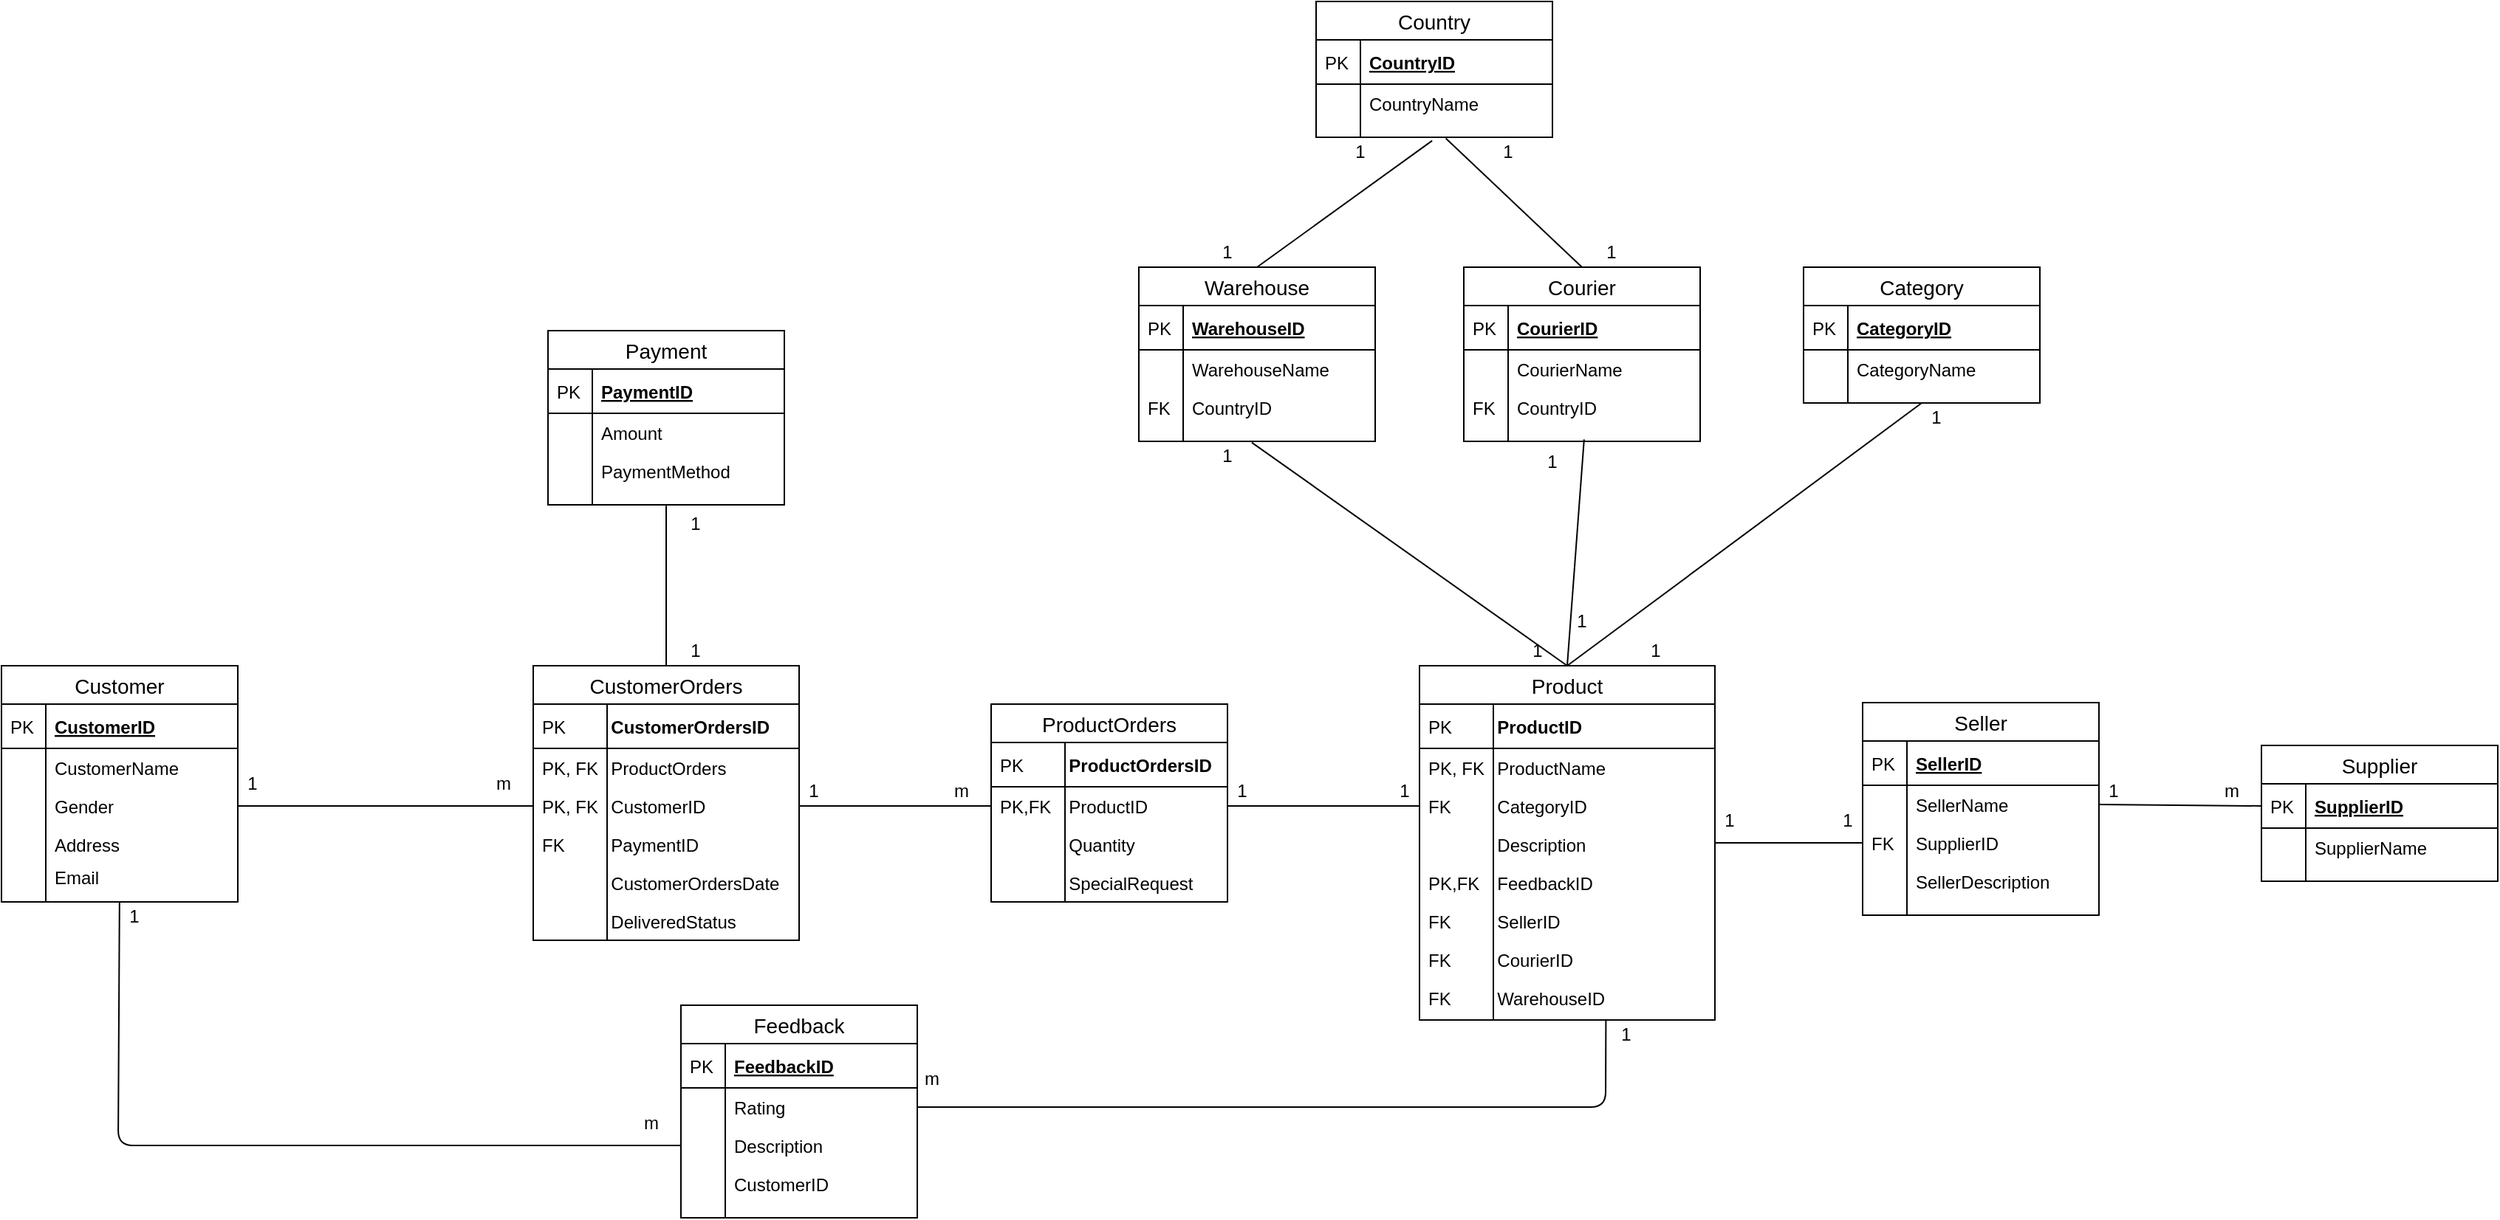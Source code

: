 <mxfile version="13.2.4" type="github">
  <diagram id="pYFh0rgc7aokLXiVHy54" name="Page-1">
    <mxGraphModel dx="3655" dy="2110" grid="1" gridSize="10" guides="1" tooltips="1" connect="1" arrows="1" fold="1" page="1" pageScale="1" pageWidth="850" pageHeight="1100" math="0" shadow="0">
      <root>
        <mxCell id="0" />
        <mxCell id="1" parent="0" />
        <mxCell id="AN4v01BvNLDgCDLw9iA7-1" value="" style="endArrow=none;html=1;entryX=0;entryY=0.5;entryDx=0;entryDy=0;exitX=1;exitY=0.5;exitDx=0;exitDy=0;" parent="1" source="qkNK_GtY_0DO6yNgUWAp-43" target="GwLpC99S9G4-F7s5bENT-10" edge="1">
          <mxGeometry width="50" height="50" relative="1" as="geometry">
            <mxPoint x="-600" y="590" as="sourcePoint" />
            <mxPoint x="-550" y="540" as="targetPoint" />
          </mxGeometry>
        </mxCell>
        <mxCell id="AN4v01BvNLDgCDLw9iA7-2" value="" style="endArrow=none;html=1;entryX=1;entryY=0.5;entryDx=0;entryDy=0;exitX=0;exitY=0.5;exitDx=0;exitDy=0;" parent="1" source="qkNK_GtY_0DO6yNgUWAp-56" target="GwLpC99S9G4-F7s5bENT-10" edge="1">
          <mxGeometry width="50" height="50" relative="1" as="geometry">
            <mxPoint x="-440" y="570" as="sourcePoint" />
            <mxPoint x="-390" y="520" as="targetPoint" />
          </mxGeometry>
        </mxCell>
        <mxCell id="AN4v01BvNLDgCDLw9iA7-3" value="" style="endArrow=none;html=1;entryX=0.631;entryY=0.994;entryDx=0;entryDy=0;entryPerimeter=0;exitX=1;exitY=0.5;exitDx=0;exitDy=0;" parent="1" source="qkNK_GtY_0DO6yNgUWAp-98" target="qkNK_GtY_0DO6yNgUWAp-71" edge="1">
          <mxGeometry width="50" height="50" relative="1" as="geometry">
            <mxPoint x="-360" y="600" as="sourcePoint" />
            <mxPoint x="-310" y="550" as="targetPoint" />
            <Array as="points">
              <mxPoint x="76" y="589" />
            </Array>
          </mxGeometry>
        </mxCell>
        <mxCell id="AN4v01BvNLDgCDLw9iA7-4" value="" style="endArrow=none;html=1;entryX=0;entryY=0.5;entryDx=0;entryDy=0;exitX=1;exitY=0.5;exitDx=0;exitDy=0;" parent="1" source="qkNK_GtY_0DO6yNgUWAp-56" target="qkNK_GtY_0DO6yNgUWAp-67" edge="1">
          <mxGeometry width="50" height="50" relative="1" as="geometry">
            <mxPoint x="-390" y="550" as="sourcePoint" />
            <mxPoint x="-340" y="500" as="targetPoint" />
          </mxGeometry>
        </mxCell>
        <mxCell id="AN4v01BvNLDgCDLw9iA7-5" value="" style="endArrow=none;html=1;entryX=1;entryY=0.5;entryDx=0;entryDy=0;exitX=0;exitY=0.5;exitDx=0;exitDy=0;" parent="1" source="qkNK_GtY_0DO6yNgUWAp-30" target="qkNK_GtY_0DO6yNgUWAp-62" edge="1">
          <mxGeometry width="50" height="50" relative="1" as="geometry">
            <mxPoint x="200" y="530" as="sourcePoint" />
            <mxPoint x="250" y="480" as="targetPoint" />
          </mxGeometry>
        </mxCell>
        <mxCell id="AN4v01BvNLDgCDLw9iA7-6" value="" style="endArrow=none;html=1;entryX=0;entryY=0.5;entryDx=0;entryDy=0;exitX=1;exitY=0.5;exitDx=0;exitDy=0;" parent="1" source="qkNK_GtY_0DO6yNgUWAp-28" target="qkNK_GtY_0DO6yNgUWAp-131" edge="1">
          <mxGeometry width="50" height="50" relative="1" as="geometry">
            <mxPoint x="300" y="510" as="sourcePoint" />
            <mxPoint x="350" y="460" as="targetPoint" />
          </mxGeometry>
        </mxCell>
        <mxCell id="AN4v01BvNLDgCDLw9iA7-7" value="" style="endArrow=none;html=1;entryX=0.5;entryY=1;entryDx=0;entryDy=0;exitX=0.5;exitY=0;exitDx=0;exitDy=0;" parent="1" source="qkNK_GtY_0DO6yNgUWAp-62" target="qkNK_GtY_0DO6yNgUWAp-84" edge="1">
          <mxGeometry width="50" height="50" relative="1" as="geometry">
            <mxPoint x="340" y="250" as="sourcePoint" />
            <mxPoint x="390" y="200" as="targetPoint" />
          </mxGeometry>
        </mxCell>
        <mxCell id="AN4v01BvNLDgCDLw9iA7-8" value="" style="endArrow=none;html=1;exitX=0.5;exitY=1.057;exitDx=0;exitDy=0;exitPerimeter=0;entryX=0.5;entryY=0;entryDx=0;entryDy=0;" parent="1" source="qkNK_GtY_0DO6yNgUWAp-115" target="GwLpC99S9G4-F7s5bENT-5" edge="1">
          <mxGeometry width="50" height="50" relative="1" as="geometry">
            <mxPoint x="-470" y="30" as="sourcePoint" />
            <mxPoint x="-420" y="-20" as="targetPoint" />
          </mxGeometry>
        </mxCell>
        <mxCell id="AN4v01BvNLDgCDLw9iA7-9" value="" style="endArrow=none;html=1;entryX=0.491;entryY=1.229;entryDx=0;entryDy=0;entryPerimeter=0;exitX=0.5;exitY=0;exitDx=0;exitDy=0;" parent="1" source="qkNK_GtY_0DO6yNgUWAp-119" target="qkNK_GtY_0DO6yNgUWAp-82" edge="1">
          <mxGeometry width="50" height="50" relative="1" as="geometry">
            <mxPoint x="-90" y="80" as="sourcePoint" />
            <mxPoint x="-40" y="30" as="targetPoint" />
          </mxGeometry>
        </mxCell>
        <mxCell id="AN4v01BvNLDgCDLw9iA7-10" value="" style="endArrow=none;html=1;entryX=0.549;entryY=1.072;entryDx=0;entryDy=0;exitX=0.5;exitY=0;exitDx=0;exitDy=0;entryPerimeter=0;" parent="1" source="qkNK_GtY_0DO6yNgUWAp-1" target="qkNK_GtY_0DO6yNgUWAp-82" edge="1">
          <mxGeometry width="50" height="50" relative="1" as="geometry">
            <mxPoint x="-20" y="80" as="sourcePoint" />
            <mxPoint x="30" y="30" as="targetPoint" />
          </mxGeometry>
        </mxCell>
        <mxCell id="GwLpC99S9G4-F7s5bENT-3" value="     SellerID" style="shape=partialRectangle;top=0;left=0;right=0;bottom=0;align=left;verticalAlign=top;fillColor=none;spacingLeft=34;spacingRight=4;overflow=hidden;rotatable=0;points=[[0,0.5],[1,0.5]];portConstraint=eastwest;dropTarget=0;fontSize=12;" parent="1" vertex="1">
          <mxGeometry x="-50" y="450" width="200" height="26" as="geometry" />
        </mxCell>
        <mxCell id="GwLpC99S9G4-F7s5bENT-4" value="FK" style="shape=partialRectangle;top=0;left=0;bottom=0;fillColor=none;align=left;verticalAlign=top;spacingLeft=4;spacingRight=4;overflow=hidden;rotatable=0;points=[];portConstraint=eastwest;part=1;fontSize=12;" parent="GwLpC99S9G4-F7s5bENT-3" vertex="1" connectable="0">
          <mxGeometry width="50" height="26" as="geometry" />
        </mxCell>
        <mxCell id="AN4v01BvNLDgCDLw9iA7-16" value="     CourierID" style="shape=partialRectangle;top=0;left=0;right=0;bottom=0;align=left;verticalAlign=top;fillColor=none;spacingLeft=34;spacingRight=4;overflow=hidden;rotatable=0;points=[[0,0.5],[1,0.5]];portConstraint=eastwest;dropTarget=0;fontSize=12;" parent="1" vertex="1">
          <mxGeometry x="-50" y="476" width="180" height="26" as="geometry" />
        </mxCell>
        <mxCell id="AN4v01BvNLDgCDLw9iA7-17" value="FK" style="shape=partialRectangle;top=0;left=0;bottom=0;fillColor=none;align=left;verticalAlign=top;spacingLeft=4;spacingRight=4;overflow=hidden;rotatable=0;points=[];portConstraint=eastwest;part=1;fontSize=12;" parent="AN4v01BvNLDgCDLw9iA7-16" vertex="1" connectable="0">
          <mxGeometry width="50" height="26" as="geometry" />
        </mxCell>
        <mxCell id="AN4v01BvNLDgCDLw9iA7-18" value="" style="endArrow=none;html=1;entryX=0.509;entryY=0.867;entryDx=0;entryDy=0;entryPerimeter=0;exitX=0.5;exitY=0;exitDx=0;exitDy=0;" parent="1" source="qkNK_GtY_0DO6yNgUWAp-62" target="qkNK_GtY_0DO6yNgUWAp-10" edge="1">
          <mxGeometry width="50" height="50" relative="1" as="geometry">
            <mxPoint x="-70" y="290" as="sourcePoint" />
            <mxPoint x="-20" y="240" as="targetPoint" />
          </mxGeometry>
        </mxCell>
        <mxCell id="AN4v01BvNLDgCDLw9iA7-19" value="     WarehouseID" style="shape=partialRectangle;top=0;left=0;right=0;bottom=0;align=left;verticalAlign=top;fillColor=none;spacingLeft=34;spacingRight=4;overflow=hidden;rotatable=0;points=[[0,0.5],[1,0.5]];portConstraint=eastwest;dropTarget=0;fontSize=12;" parent="1" vertex="1">
          <mxGeometry x="-50" y="502" width="180" height="26" as="geometry" />
        </mxCell>
        <mxCell id="AN4v01BvNLDgCDLw9iA7-20" value="FK" style="shape=partialRectangle;top=0;left=0;bottom=0;fillColor=none;align=left;verticalAlign=top;spacingLeft=4;spacingRight=4;overflow=hidden;rotatable=0;points=[];portConstraint=eastwest;part=1;fontSize=12;" parent="AN4v01BvNLDgCDLw9iA7-19" vertex="1" connectable="0">
          <mxGeometry width="50" height="26" as="geometry" />
        </mxCell>
        <mxCell id="AN4v01BvNLDgCDLw9iA7-21" value="" style="endArrow=none;html=1;entryX=0.5;entryY=0;entryDx=0;entryDy=0;exitX=0.478;exitY=1.08;exitDx=0;exitDy=0;exitPerimeter=0;" parent="1" source="qkNK_GtY_0DO6yNgUWAp-128" target="qkNK_GtY_0DO6yNgUWAp-62" edge="1">
          <mxGeometry width="50" height="50" relative="1" as="geometry">
            <mxPoint x="-100" y="280" as="sourcePoint" />
            <mxPoint x="-50" y="230" as="targetPoint" />
          </mxGeometry>
        </mxCell>
        <mxCell id="qkNK_GtY_0DO6yNgUWAp-119" value="Warehouse" style="swimlane;fontStyle=0;childLayout=stackLayout;horizontal=1;startSize=26;horizontalStack=0;resizeParent=1;resizeParentMax=0;resizeLast=0;collapsible=1;marginBottom=0;align=center;fontSize=14;" parent="1" vertex="1">
          <mxGeometry x="-240" y="20" width="160" height="118" as="geometry" />
        </mxCell>
        <mxCell id="qkNK_GtY_0DO6yNgUWAp-120" value="WarehouseID" style="shape=partialRectangle;top=0;left=0;right=0;bottom=1;align=left;verticalAlign=middle;fillColor=none;spacingLeft=34;spacingRight=4;overflow=hidden;rotatable=0;points=[[0,0.5],[1,0.5]];portConstraint=eastwest;dropTarget=0;fontStyle=5;fontSize=12;" parent="qkNK_GtY_0DO6yNgUWAp-119" vertex="1">
          <mxGeometry y="26" width="160" height="30" as="geometry" />
        </mxCell>
        <mxCell id="qkNK_GtY_0DO6yNgUWAp-121" value="PK" style="shape=partialRectangle;top=0;left=0;bottom=0;fillColor=none;align=left;verticalAlign=middle;spacingLeft=4;spacingRight=4;overflow=hidden;rotatable=0;points=[];portConstraint=eastwest;part=1;fontSize=12;" parent="qkNK_GtY_0DO6yNgUWAp-120" vertex="1" connectable="0">
          <mxGeometry width="30" height="30" as="geometry" />
        </mxCell>
        <mxCell id="qkNK_GtY_0DO6yNgUWAp-122" value="WarehouseName" style="shape=partialRectangle;top=0;left=0;right=0;bottom=0;align=left;verticalAlign=top;fillColor=none;spacingLeft=34;spacingRight=4;overflow=hidden;rotatable=0;points=[[0,0.5],[1,0.5]];portConstraint=eastwest;dropTarget=0;fontSize=12;" parent="qkNK_GtY_0DO6yNgUWAp-119" vertex="1">
          <mxGeometry y="56" width="160" height="26" as="geometry" />
        </mxCell>
        <mxCell id="qkNK_GtY_0DO6yNgUWAp-123" value="" style="shape=partialRectangle;top=0;left=0;bottom=0;fillColor=none;align=left;verticalAlign=top;spacingLeft=4;spacingRight=4;overflow=hidden;rotatable=0;points=[];portConstraint=eastwest;part=1;fontSize=12;" parent="qkNK_GtY_0DO6yNgUWAp-122" vertex="1" connectable="0">
          <mxGeometry width="30" height="26" as="geometry" />
        </mxCell>
        <mxCell id="qkNK_GtY_0DO6yNgUWAp-124" value="CountryID" style="shape=partialRectangle;top=0;left=0;right=0;bottom=0;align=left;verticalAlign=top;fillColor=none;spacingLeft=34;spacingRight=4;overflow=hidden;rotatable=0;points=[[0,0.5],[1,0.5]];portConstraint=eastwest;dropTarget=0;fontSize=12;" parent="qkNK_GtY_0DO6yNgUWAp-119" vertex="1">
          <mxGeometry y="82" width="160" height="26" as="geometry" />
        </mxCell>
        <mxCell id="qkNK_GtY_0DO6yNgUWAp-125" value="FK" style="shape=partialRectangle;top=0;left=0;bottom=0;fillColor=none;align=left;verticalAlign=top;spacingLeft=4;spacingRight=4;overflow=hidden;rotatable=0;points=[];portConstraint=eastwest;part=1;fontSize=12;" parent="qkNK_GtY_0DO6yNgUWAp-124" vertex="1" connectable="0">
          <mxGeometry width="30" height="26" as="geometry" />
        </mxCell>
        <mxCell id="qkNK_GtY_0DO6yNgUWAp-128" value="" style="shape=partialRectangle;top=0;left=0;right=0;bottom=0;align=left;verticalAlign=top;fillColor=none;spacingLeft=34;spacingRight=4;overflow=hidden;rotatable=0;points=[[0,0.5],[1,0.5]];portConstraint=eastwest;dropTarget=0;fontSize=12;" parent="qkNK_GtY_0DO6yNgUWAp-119" vertex="1">
          <mxGeometry y="108" width="160" height="10" as="geometry" />
        </mxCell>
        <mxCell id="qkNK_GtY_0DO6yNgUWAp-129" value="" style="shape=partialRectangle;top=0;left=0;bottom=0;fillColor=none;align=left;verticalAlign=top;spacingLeft=4;spacingRight=4;overflow=hidden;rotatable=0;points=[];portConstraint=eastwest;part=1;fontSize=12;" parent="qkNK_GtY_0DO6yNgUWAp-128" vertex="1" connectable="0">
          <mxGeometry width="30" height="10" as="geometry" />
        </mxCell>
        <mxCell id="qkNK_GtY_0DO6yNgUWAp-1" value="Courier" style="swimlane;fontStyle=0;childLayout=stackLayout;horizontal=1;startSize=26;horizontalStack=0;resizeParent=1;resizeParentMax=0;resizeLast=0;collapsible=1;marginBottom=0;align=center;fontSize=14;" parent="1" vertex="1">
          <mxGeometry x="-20" y="20" width="160" height="118" as="geometry" />
        </mxCell>
        <mxCell id="qkNK_GtY_0DO6yNgUWAp-2" value="CourierID" style="shape=partialRectangle;top=0;left=0;right=0;bottom=1;align=left;verticalAlign=middle;fillColor=none;spacingLeft=34;spacingRight=4;overflow=hidden;rotatable=0;points=[[0,0.5],[1,0.5]];portConstraint=eastwest;dropTarget=0;fontStyle=5;fontSize=12;" parent="qkNK_GtY_0DO6yNgUWAp-1" vertex="1">
          <mxGeometry y="26" width="160" height="30" as="geometry" />
        </mxCell>
        <mxCell id="qkNK_GtY_0DO6yNgUWAp-3" value="PK" style="shape=partialRectangle;top=0;left=0;bottom=0;fillColor=none;align=left;verticalAlign=middle;spacingLeft=4;spacingRight=4;overflow=hidden;rotatable=0;points=[];portConstraint=eastwest;part=1;fontSize=12;" parent="qkNK_GtY_0DO6yNgUWAp-2" vertex="1" connectable="0">
          <mxGeometry width="30" height="30" as="geometry" />
        </mxCell>
        <mxCell id="qkNK_GtY_0DO6yNgUWAp-4" value="CourierName" style="shape=partialRectangle;top=0;left=0;right=0;bottom=0;align=left;verticalAlign=top;fillColor=none;spacingLeft=34;spacingRight=4;overflow=hidden;rotatable=0;points=[[0,0.5],[1,0.5]];portConstraint=eastwest;dropTarget=0;fontSize=12;" parent="qkNK_GtY_0DO6yNgUWAp-1" vertex="1">
          <mxGeometry y="56" width="160" height="26" as="geometry" />
        </mxCell>
        <mxCell id="qkNK_GtY_0DO6yNgUWAp-5" value="" style="shape=partialRectangle;top=0;left=0;bottom=0;fillColor=none;align=left;verticalAlign=top;spacingLeft=4;spacingRight=4;overflow=hidden;rotatable=0;points=[];portConstraint=eastwest;part=1;fontSize=12;" parent="qkNK_GtY_0DO6yNgUWAp-4" vertex="1" connectable="0">
          <mxGeometry width="30" height="26" as="geometry" />
        </mxCell>
        <mxCell id="qkNK_GtY_0DO6yNgUWAp-6" value="CountryID" style="shape=partialRectangle;top=0;left=0;right=0;bottom=0;align=left;verticalAlign=top;fillColor=none;spacingLeft=34;spacingRight=4;overflow=hidden;rotatable=0;points=[[0,0.5],[1,0.5]];portConstraint=eastwest;dropTarget=0;fontSize=12;" parent="qkNK_GtY_0DO6yNgUWAp-1" vertex="1">
          <mxGeometry y="82" width="160" height="26" as="geometry" />
        </mxCell>
        <mxCell id="qkNK_GtY_0DO6yNgUWAp-7" value="FK " style="shape=partialRectangle;top=0;left=0;bottom=0;fillColor=none;align=left;verticalAlign=top;spacingLeft=4;spacingRight=4;overflow=hidden;rotatable=0;points=[];portConstraint=eastwest;part=1;fontSize=12;" parent="qkNK_GtY_0DO6yNgUWAp-6" vertex="1" connectable="0">
          <mxGeometry width="30" height="26" as="geometry" />
        </mxCell>
        <mxCell id="qkNK_GtY_0DO6yNgUWAp-10" value="" style="shape=partialRectangle;top=0;left=0;right=0;bottom=0;align=left;verticalAlign=top;fillColor=none;spacingLeft=34;spacingRight=4;overflow=hidden;rotatable=0;points=[[0,0.5],[1,0.5]];portConstraint=eastwest;dropTarget=0;fontSize=12;" parent="qkNK_GtY_0DO6yNgUWAp-1" vertex="1">
          <mxGeometry y="108" width="160" height="10" as="geometry" />
        </mxCell>
        <mxCell id="qkNK_GtY_0DO6yNgUWAp-11" value="" style="shape=partialRectangle;top=0;left=0;bottom=0;fillColor=none;align=left;verticalAlign=top;spacingLeft=4;spacingRight=4;overflow=hidden;rotatable=0;points=[];portConstraint=eastwest;part=1;fontSize=12;" parent="qkNK_GtY_0DO6yNgUWAp-10" vertex="1" connectable="0">
          <mxGeometry width="30" height="10" as="geometry" />
        </mxCell>
        <mxCell id="qkNK_GtY_0DO6yNgUWAp-84" value="Category" style="swimlane;fontStyle=0;childLayout=stackLayout;horizontal=1;startSize=26;horizontalStack=0;resizeParent=1;resizeParentMax=0;resizeLast=0;collapsible=1;marginBottom=0;align=center;fontSize=14;" parent="1" vertex="1">
          <mxGeometry x="210" y="20" width="160" height="92" as="geometry" />
        </mxCell>
        <mxCell id="qkNK_GtY_0DO6yNgUWAp-85" value="CategoryID" style="shape=partialRectangle;top=0;left=0;right=0;bottom=1;align=left;verticalAlign=middle;fillColor=none;spacingLeft=34;spacingRight=4;overflow=hidden;rotatable=0;points=[[0,0.5],[1,0.5]];portConstraint=eastwest;dropTarget=0;fontStyle=5;fontSize=12;" parent="qkNK_GtY_0DO6yNgUWAp-84" vertex="1">
          <mxGeometry y="26" width="160" height="30" as="geometry" />
        </mxCell>
        <mxCell id="qkNK_GtY_0DO6yNgUWAp-86" value="PK" style="shape=partialRectangle;top=0;left=0;bottom=0;fillColor=none;align=left;verticalAlign=middle;spacingLeft=4;spacingRight=4;overflow=hidden;rotatable=0;points=[];portConstraint=eastwest;part=1;fontSize=12;" parent="qkNK_GtY_0DO6yNgUWAp-85" vertex="1" connectable="0">
          <mxGeometry width="30" height="30" as="geometry" />
        </mxCell>
        <mxCell id="qkNK_GtY_0DO6yNgUWAp-87" value="CategoryName" style="shape=partialRectangle;top=0;left=0;right=0;bottom=0;align=left;verticalAlign=top;fillColor=none;spacingLeft=34;spacingRight=4;overflow=hidden;rotatable=0;points=[[0,0.5],[1,0.5]];portConstraint=eastwest;dropTarget=0;fontSize=12;" parent="qkNK_GtY_0DO6yNgUWAp-84" vertex="1">
          <mxGeometry y="56" width="160" height="26" as="geometry" />
        </mxCell>
        <mxCell id="qkNK_GtY_0DO6yNgUWAp-88" value="" style="shape=partialRectangle;top=0;left=0;bottom=0;fillColor=none;align=left;verticalAlign=top;spacingLeft=4;spacingRight=4;overflow=hidden;rotatable=0;points=[];portConstraint=eastwest;part=1;fontSize=12;" parent="qkNK_GtY_0DO6yNgUWAp-87" vertex="1" connectable="0">
          <mxGeometry width="30" height="26" as="geometry" />
        </mxCell>
        <mxCell id="qkNK_GtY_0DO6yNgUWAp-93" value="" style="shape=partialRectangle;top=0;left=0;right=0;bottom=0;align=left;verticalAlign=top;fillColor=none;spacingLeft=34;spacingRight=4;overflow=hidden;rotatable=0;points=[[0,0.5],[1,0.5]];portConstraint=eastwest;dropTarget=0;fontSize=12;" parent="qkNK_GtY_0DO6yNgUWAp-84" vertex="1">
          <mxGeometry y="82" width="160" height="10" as="geometry" />
        </mxCell>
        <mxCell id="qkNK_GtY_0DO6yNgUWAp-94" value="" style="shape=partialRectangle;top=0;left=0;bottom=0;fillColor=none;align=left;verticalAlign=top;spacingLeft=4;spacingRight=4;overflow=hidden;rotatable=0;points=[];portConstraint=eastwest;part=1;fontSize=12;" parent="qkNK_GtY_0DO6yNgUWAp-93" vertex="1" connectable="0">
          <mxGeometry width="30" height="10" as="geometry" />
        </mxCell>
        <mxCell id="qkNK_GtY_0DO6yNgUWAp-73" value="Country" style="swimlane;fontStyle=0;childLayout=stackLayout;horizontal=1;startSize=26;horizontalStack=0;resizeParent=1;resizeParentMax=0;resizeLast=0;collapsible=1;marginBottom=0;align=center;fontSize=14;" parent="1" vertex="1">
          <mxGeometry x="-120" y="-160" width="160" height="92" as="geometry" />
        </mxCell>
        <mxCell id="qkNK_GtY_0DO6yNgUWAp-74" value="CountryID" style="shape=partialRectangle;top=0;left=0;right=0;bottom=1;align=left;verticalAlign=middle;fillColor=none;spacingLeft=34;spacingRight=4;overflow=hidden;rotatable=0;points=[[0,0.5],[1,0.5]];portConstraint=eastwest;dropTarget=0;fontStyle=5;fontSize=12;" parent="qkNK_GtY_0DO6yNgUWAp-73" vertex="1">
          <mxGeometry y="26" width="160" height="30" as="geometry" />
        </mxCell>
        <mxCell id="qkNK_GtY_0DO6yNgUWAp-75" value="PK" style="shape=partialRectangle;top=0;left=0;bottom=0;fillColor=none;align=left;verticalAlign=middle;spacingLeft=4;spacingRight=4;overflow=hidden;rotatable=0;points=[];portConstraint=eastwest;part=1;fontSize=12;" parent="qkNK_GtY_0DO6yNgUWAp-74" vertex="1" connectable="0">
          <mxGeometry width="30" height="30" as="geometry" />
        </mxCell>
        <mxCell id="qkNK_GtY_0DO6yNgUWAp-76" value="CountryName" style="shape=partialRectangle;top=0;left=0;right=0;bottom=0;align=left;verticalAlign=top;fillColor=none;spacingLeft=34;spacingRight=4;overflow=hidden;rotatable=0;points=[[0,0.5],[1,0.5]];portConstraint=eastwest;dropTarget=0;fontSize=12;" parent="qkNK_GtY_0DO6yNgUWAp-73" vertex="1">
          <mxGeometry y="56" width="160" height="26" as="geometry" />
        </mxCell>
        <mxCell id="qkNK_GtY_0DO6yNgUWAp-77" value="" style="shape=partialRectangle;top=0;left=0;bottom=0;fillColor=none;align=left;verticalAlign=top;spacingLeft=4;spacingRight=4;overflow=hidden;rotatable=0;points=[];portConstraint=eastwest;part=1;fontSize=12;" parent="qkNK_GtY_0DO6yNgUWAp-76" vertex="1" connectable="0">
          <mxGeometry width="30" height="26" as="geometry" />
        </mxCell>
        <mxCell id="qkNK_GtY_0DO6yNgUWAp-82" value="" style="shape=partialRectangle;top=0;left=0;right=0;bottom=0;align=left;verticalAlign=top;fillColor=none;spacingLeft=34;spacingRight=4;overflow=hidden;rotatable=0;points=[[0,0.5],[1,0.5]];portConstraint=eastwest;dropTarget=0;fontSize=12;" parent="qkNK_GtY_0DO6yNgUWAp-73" vertex="1">
          <mxGeometry y="82" width="160" height="10" as="geometry" />
        </mxCell>
        <mxCell id="qkNK_GtY_0DO6yNgUWAp-83" value="" style="shape=partialRectangle;top=0;left=0;bottom=0;fillColor=none;align=left;verticalAlign=top;spacingLeft=4;spacingRight=4;overflow=hidden;rotatable=0;points=[];portConstraint=eastwest;part=1;fontSize=12;" parent="qkNK_GtY_0DO6yNgUWAp-82" vertex="1" connectable="0">
          <mxGeometry width="30" height="10" as="geometry" />
        </mxCell>
        <mxCell id="AN4v01BvNLDgCDLw9iA7-23" value="" style="endArrow=none;html=1;exitX=0;exitY=0.5;exitDx=0;exitDy=0;" parent="1" source="qkNK_GtY_0DO6yNgUWAp-100" target="qkNK_GtY_0DO6yNgUWAp-47" edge="1">
          <mxGeometry width="50" height="50" relative="1" as="geometry">
            <mxPoint x="-750" y="680" as="sourcePoint" />
            <mxPoint x="-700" y="630" as="targetPoint" />
            <Array as="points">
              <mxPoint x="-931" y="615" />
            </Array>
          </mxGeometry>
        </mxCell>
        <mxCell id="AN4v01BvNLDgCDLw9iA7-24" value="1" style="text;html=1;strokeColor=none;fillColor=none;align=center;verticalAlign=middle;whiteSpace=wrap;rounded=0;" parent="1" vertex="1">
          <mxGeometry x="-860" y="360" width="40" height="20" as="geometry" />
        </mxCell>
        <mxCell id="AN4v01BvNLDgCDLw9iA7-25" value="m" style="text;html=1;strokeColor=none;fillColor=none;align=center;verticalAlign=middle;whiteSpace=wrap;rounded=0;" parent="1" vertex="1">
          <mxGeometry x="-690" y="360" width="40" height="20" as="geometry" />
        </mxCell>
        <mxCell id="AN4v01BvNLDgCDLw9iA7-28" value="1" style="text;html=1;strokeColor=none;fillColor=none;align=center;verticalAlign=middle;whiteSpace=wrap;rounded=0;" parent="1" vertex="1">
          <mxGeometry x="-940" y="450" width="40" height="20" as="geometry" />
        </mxCell>
        <mxCell id="AN4v01BvNLDgCDLw9iA7-29" style="edgeStyle=orthogonalEdgeStyle;rounded=0;orthogonalLoop=1;jettySize=auto;html=1;exitX=0.5;exitY=1;exitDx=0;exitDy=0;" parent="1" source="AN4v01BvNLDgCDLw9iA7-28" target="AN4v01BvNLDgCDLw9iA7-28" edge="1">
          <mxGeometry relative="1" as="geometry" />
        </mxCell>
        <mxCell id="AN4v01BvNLDgCDLw9iA7-30" value="m" style="text;html=1;strokeColor=none;fillColor=none;align=center;verticalAlign=middle;whiteSpace=wrap;rounded=0;" parent="1" vertex="1">
          <mxGeometry x="-590" y="590" width="40" height="20" as="geometry" />
        </mxCell>
        <mxCell id="AN4v01BvNLDgCDLw9iA7-32" value="1" style="text;html=1;strokeColor=none;fillColor=none;align=center;verticalAlign=middle;whiteSpace=wrap;rounded=0;" parent="1" vertex="1">
          <mxGeometry x="-480" y="365" width="40" height="20" as="geometry" />
        </mxCell>
        <mxCell id="GwLpC99S9G4-F7s5bENT-5" value="CustomerOrders" style="swimlane;fontStyle=0;childLayout=stackLayout;horizontal=1;startSize=26;horizontalStack=0;resizeParent=1;resizeParentMax=0;resizeLast=0;collapsible=1;marginBottom=0;align=center;fontSize=14;" parent="1" vertex="1">
          <mxGeometry x="-650" y="290" width="180" height="186" as="geometry" />
        </mxCell>
        <mxCell id="GwLpC99S9G4-F7s5bENT-6" value="     CustomerOrdersID" style="shape=partialRectangle;top=0;left=0;right=0;bottom=1;align=left;verticalAlign=middle;fillColor=none;spacingLeft=34;spacingRight=4;overflow=hidden;rotatable=0;points=[[0,0.5],[1,0.5]];portConstraint=eastwest;dropTarget=0;fontStyle=1;fontSize=12;" parent="GwLpC99S9G4-F7s5bENT-5" vertex="1">
          <mxGeometry y="26" width="180" height="30" as="geometry" />
        </mxCell>
        <mxCell id="GwLpC99S9G4-F7s5bENT-7" value="PK" style="shape=partialRectangle;top=0;left=0;bottom=0;fillColor=none;align=left;verticalAlign=middle;spacingLeft=4;spacingRight=4;overflow=hidden;rotatable=0;points=[];portConstraint=eastwest;part=1;fontSize=12;" parent="GwLpC99S9G4-F7s5bENT-6" vertex="1" connectable="0">
          <mxGeometry width="50" height="30" as="geometry" />
        </mxCell>
        <mxCell id="GwLpC99S9G4-F7s5bENT-8" value="     ProductOrders" style="shape=partialRectangle;top=0;left=0;right=0;bottom=0;align=left;verticalAlign=top;fillColor=none;spacingLeft=34;spacingRight=4;overflow=hidden;rotatable=0;points=[[0,0.5],[1,0.5]];portConstraint=eastwest;dropTarget=0;fontSize=12;" parent="GwLpC99S9G4-F7s5bENT-5" vertex="1">
          <mxGeometry y="56" width="180" height="26" as="geometry" />
        </mxCell>
        <mxCell id="GwLpC99S9G4-F7s5bENT-9" value="PK, FK" style="shape=partialRectangle;top=0;left=0;bottom=0;fillColor=none;align=left;verticalAlign=top;spacingLeft=4;spacingRight=4;overflow=hidden;rotatable=0;points=[];portConstraint=eastwest;part=1;fontSize=12;" parent="GwLpC99S9G4-F7s5bENT-8" vertex="1" connectable="0">
          <mxGeometry width="50" height="26" as="geometry" />
        </mxCell>
        <mxCell id="GwLpC99S9G4-F7s5bENT-10" value="     CustomerID" style="shape=partialRectangle;top=0;left=0;right=0;bottom=0;align=left;verticalAlign=top;fillColor=none;spacingLeft=34;spacingRight=4;overflow=hidden;rotatable=0;points=[[0,0.5],[1,0.5]];portConstraint=eastwest;dropTarget=0;fontSize=12;" parent="GwLpC99S9G4-F7s5bENT-5" vertex="1">
          <mxGeometry y="82" width="180" height="26" as="geometry" />
        </mxCell>
        <mxCell id="GwLpC99S9G4-F7s5bENT-11" value="PK, FK" style="shape=partialRectangle;top=0;left=0;bottom=0;fillColor=none;align=left;verticalAlign=top;spacingLeft=4;spacingRight=4;overflow=hidden;rotatable=0;points=[];portConstraint=eastwest;part=1;fontSize=12;" parent="GwLpC99S9G4-F7s5bENT-10" vertex="1" connectable="0">
          <mxGeometry width="50" height="26" as="geometry" />
        </mxCell>
        <mxCell id="GwLpC99S9G4-F7s5bENT-12" value="     PaymentID" style="shape=partialRectangle;top=0;left=0;right=0;bottom=0;align=left;verticalAlign=top;fillColor=none;spacingLeft=34;spacingRight=4;overflow=hidden;rotatable=0;points=[[0,0.5],[1,0.5]];portConstraint=eastwest;dropTarget=0;fontSize=12;" parent="GwLpC99S9G4-F7s5bENT-5" vertex="1">
          <mxGeometry y="108" width="180" height="26" as="geometry" />
        </mxCell>
        <mxCell id="GwLpC99S9G4-F7s5bENT-13" value="FK" style="shape=partialRectangle;top=0;left=0;bottom=0;fillColor=none;align=left;verticalAlign=top;spacingLeft=4;spacingRight=4;overflow=hidden;rotatable=0;points=[];portConstraint=eastwest;part=1;fontSize=12;" parent="GwLpC99S9G4-F7s5bENT-12" vertex="1" connectable="0">
          <mxGeometry width="50" height="26" as="geometry" />
        </mxCell>
        <mxCell id="GwLpC99S9G4-F7s5bENT-14" value="     CustomerOrdersDate" style="shape=partialRectangle;top=0;left=0;right=0;bottom=0;align=left;verticalAlign=top;fillColor=none;spacingLeft=34;spacingRight=4;overflow=hidden;rotatable=0;points=[[0,0.5],[1,0.5]];portConstraint=eastwest;dropTarget=0;fontSize=12;" parent="GwLpC99S9G4-F7s5bENT-5" vertex="1">
          <mxGeometry y="134" width="180" height="26" as="geometry" />
        </mxCell>
        <mxCell id="GwLpC99S9G4-F7s5bENT-15" value="" style="shape=partialRectangle;top=0;left=0;bottom=0;fillColor=none;align=left;verticalAlign=top;spacingLeft=4;spacingRight=4;overflow=hidden;rotatable=0;points=[];portConstraint=eastwest;part=1;fontSize=12;" parent="GwLpC99S9G4-F7s5bENT-14" vertex="1" connectable="0">
          <mxGeometry width="50" height="26" as="geometry" />
        </mxCell>
        <mxCell id="AN4v01BvNLDgCDLw9iA7-26" value="     DeliveredStatus" style="shape=partialRectangle;top=0;left=0;right=0;bottom=0;align=left;verticalAlign=top;fillColor=none;spacingLeft=34;spacingRight=4;overflow=hidden;rotatable=0;points=[[0,0.5],[1,0.5]];portConstraint=eastwest;dropTarget=0;fontSize=12;" parent="GwLpC99S9G4-F7s5bENT-5" vertex="1">
          <mxGeometry y="160" width="180" height="26" as="geometry" />
        </mxCell>
        <mxCell id="AN4v01BvNLDgCDLw9iA7-27" value="" style="shape=partialRectangle;top=0;left=0;bottom=0;fillColor=none;align=left;verticalAlign=top;spacingLeft=4;spacingRight=4;overflow=hidden;rotatable=0;points=[];portConstraint=eastwest;part=1;fontSize=12;" parent="AN4v01BvNLDgCDLw9iA7-26" vertex="1" connectable="0">
          <mxGeometry width="50" height="26" as="geometry" />
        </mxCell>
        <mxCell id="qkNK_GtY_0DO6yNgUWAp-62" value="Product" style="swimlane;fontStyle=0;childLayout=stackLayout;horizontal=1;startSize=26;horizontalStack=0;resizeParent=1;resizeParentMax=0;resizeLast=0;collapsible=1;marginBottom=0;align=center;fontSize=14;" parent="1" vertex="1">
          <mxGeometry x="-50" y="290" width="200" height="240" as="geometry" />
        </mxCell>
        <mxCell id="qkNK_GtY_0DO6yNgUWAp-63" value="     ProductID" style="shape=partialRectangle;top=0;left=0;right=0;bottom=1;align=left;verticalAlign=middle;fillColor=none;spacingLeft=34;spacingRight=4;overflow=hidden;rotatable=0;points=[[0,0.5],[1,0.5]];portConstraint=eastwest;dropTarget=0;fontStyle=1;fontSize=12;" parent="qkNK_GtY_0DO6yNgUWAp-62" vertex="1">
          <mxGeometry y="26" width="200" height="30" as="geometry" />
        </mxCell>
        <mxCell id="qkNK_GtY_0DO6yNgUWAp-64" value="PK" style="shape=partialRectangle;top=0;left=0;bottom=0;fillColor=none;align=left;verticalAlign=middle;spacingLeft=4;spacingRight=4;overflow=hidden;rotatable=0;points=[];portConstraint=eastwest;part=1;fontSize=12;" parent="qkNK_GtY_0DO6yNgUWAp-63" vertex="1" connectable="0">
          <mxGeometry width="50" height="30" as="geometry" />
        </mxCell>
        <mxCell id="qkNK_GtY_0DO6yNgUWAp-65" value="     ProductName" style="shape=partialRectangle;top=0;left=0;right=0;bottom=0;align=left;verticalAlign=top;fillColor=none;spacingLeft=34;spacingRight=4;overflow=hidden;rotatable=0;points=[[0,0.5],[1,0.5]];portConstraint=eastwest;dropTarget=0;fontSize=12;" parent="qkNK_GtY_0DO6yNgUWAp-62" vertex="1">
          <mxGeometry y="56" width="200" height="26" as="geometry" />
        </mxCell>
        <mxCell id="qkNK_GtY_0DO6yNgUWAp-66" value="PK, FK" style="shape=partialRectangle;top=0;left=0;bottom=0;fillColor=none;align=left;verticalAlign=top;spacingLeft=4;spacingRight=4;overflow=hidden;rotatable=0;points=[];portConstraint=eastwest;part=1;fontSize=12;" parent="qkNK_GtY_0DO6yNgUWAp-65" vertex="1" connectable="0">
          <mxGeometry width="50" height="26" as="geometry" />
        </mxCell>
        <mxCell id="qkNK_GtY_0DO6yNgUWAp-67" value="     CategoryID" style="shape=partialRectangle;top=0;left=0;right=0;bottom=0;align=left;verticalAlign=top;fillColor=none;spacingLeft=34;spacingRight=4;overflow=hidden;rotatable=0;points=[[0,0.5],[1,0.5]];portConstraint=eastwest;dropTarget=0;fontSize=12;" parent="qkNK_GtY_0DO6yNgUWAp-62" vertex="1">
          <mxGeometry y="82" width="200" height="26" as="geometry" />
        </mxCell>
        <mxCell id="qkNK_GtY_0DO6yNgUWAp-68" value="FK" style="shape=partialRectangle;top=0;left=0;bottom=0;fillColor=none;align=left;verticalAlign=top;spacingLeft=4;spacingRight=4;overflow=hidden;rotatable=0;points=[];portConstraint=eastwest;part=1;fontSize=12;" parent="qkNK_GtY_0DO6yNgUWAp-67" vertex="1" connectable="0">
          <mxGeometry width="50" height="26" as="geometry" />
        </mxCell>
        <mxCell id="qkNK_GtY_0DO6yNgUWAp-69" value="     Description" style="shape=partialRectangle;top=0;left=0;right=0;bottom=0;align=left;verticalAlign=top;fillColor=none;spacingLeft=34;spacingRight=4;overflow=hidden;rotatable=0;points=[[0,0.5],[1,0.5]];portConstraint=eastwest;dropTarget=0;fontSize=12;" parent="qkNK_GtY_0DO6yNgUWAp-62" vertex="1">
          <mxGeometry y="108" width="200" height="26" as="geometry" />
        </mxCell>
        <mxCell id="qkNK_GtY_0DO6yNgUWAp-70" value="" style="shape=partialRectangle;top=0;left=0;bottom=0;fillColor=none;align=left;verticalAlign=top;spacingLeft=4;spacingRight=4;overflow=hidden;rotatable=0;points=[];portConstraint=eastwest;part=1;fontSize=12;" parent="qkNK_GtY_0DO6yNgUWAp-69" vertex="1" connectable="0">
          <mxGeometry width="50" height="26" as="geometry" />
        </mxCell>
        <mxCell id="qkNK_GtY_0DO6yNgUWAp-71" value="     FeedbackID" style="shape=partialRectangle;top=0;left=0;right=0;bottom=0;align=left;verticalAlign=top;fillColor=none;spacingLeft=34;spacingRight=4;overflow=hidden;rotatable=0;points=[[0,0.5],[1,0.5]];portConstraint=eastwest;dropTarget=0;fontSize=12;" parent="qkNK_GtY_0DO6yNgUWAp-62" vertex="1">
          <mxGeometry y="134" width="200" height="106" as="geometry" />
        </mxCell>
        <mxCell id="qkNK_GtY_0DO6yNgUWAp-72" value="PK,FK" style="shape=partialRectangle;top=0;left=0;bottom=0;fillColor=none;align=left;verticalAlign=top;spacingLeft=4;spacingRight=4;overflow=hidden;rotatable=0;points=[];portConstraint=eastwest;part=1;fontSize=12;" parent="qkNK_GtY_0DO6yNgUWAp-71" vertex="1" connectable="0">
          <mxGeometry width="50" height="106" as="geometry" />
        </mxCell>
        <mxCell id="AN4v01BvNLDgCDLw9iA7-33" value="m" style="text;html=1;strokeColor=none;fillColor=none;align=center;verticalAlign=middle;whiteSpace=wrap;rounded=0;" parent="1" vertex="1">
          <mxGeometry x="-380" y="365" width="40" height="20" as="geometry" />
        </mxCell>
        <mxCell id="AN4v01BvNLDgCDLw9iA7-34" value="1" style="text;html=1;strokeColor=none;fillColor=none;align=center;verticalAlign=middle;whiteSpace=wrap;rounded=0;" parent="1" vertex="1">
          <mxGeometry x="-190" y="365" width="40" height="20" as="geometry" />
        </mxCell>
        <mxCell id="AN4v01BvNLDgCDLw9iA7-35" value="1" style="text;html=1;strokeColor=none;fillColor=none;align=center;verticalAlign=middle;whiteSpace=wrap;rounded=0;" parent="1" vertex="1">
          <mxGeometry x="-80" y="365" width="40" height="20" as="geometry" />
        </mxCell>
        <mxCell id="AN4v01BvNLDgCDLw9iA7-36" value="1" style="text;html=1;strokeColor=none;fillColor=none;align=center;verticalAlign=middle;whiteSpace=wrap;rounded=0;" parent="1" vertex="1">
          <mxGeometry x="400" y="365" width="40" height="20" as="geometry" />
        </mxCell>
        <mxCell id="AN4v01BvNLDgCDLw9iA7-37" value="m" style="text;html=1;strokeColor=none;fillColor=none;align=center;verticalAlign=middle;whiteSpace=wrap;rounded=0;" parent="1" vertex="1">
          <mxGeometry x="480" y="365" width="40" height="20" as="geometry" />
        </mxCell>
        <mxCell id="qkNK_GtY_0DO6yNgUWAp-25" value="Seller" style="swimlane;fontStyle=0;childLayout=stackLayout;horizontal=1;startSize=26;horizontalStack=0;resizeParent=1;resizeParentMax=0;resizeLast=0;collapsible=1;marginBottom=0;align=center;fontSize=14;" parent="1" vertex="1">
          <mxGeometry x="250" y="315" width="160" height="144" as="geometry" />
        </mxCell>
        <mxCell id="qkNK_GtY_0DO6yNgUWAp-26" value="SellerID" style="shape=partialRectangle;top=0;left=0;right=0;bottom=1;align=left;verticalAlign=middle;fillColor=none;spacingLeft=34;spacingRight=4;overflow=hidden;rotatable=0;points=[[0,0.5],[1,0.5]];portConstraint=eastwest;dropTarget=0;fontStyle=5;fontSize=12;" parent="qkNK_GtY_0DO6yNgUWAp-25" vertex="1">
          <mxGeometry y="26" width="160" height="30" as="geometry" />
        </mxCell>
        <mxCell id="qkNK_GtY_0DO6yNgUWAp-27" value="PK" style="shape=partialRectangle;top=0;left=0;bottom=0;fillColor=none;align=left;verticalAlign=middle;spacingLeft=4;spacingRight=4;overflow=hidden;rotatable=0;points=[];portConstraint=eastwest;part=1;fontSize=12;" parent="qkNK_GtY_0DO6yNgUWAp-26" vertex="1" connectable="0">
          <mxGeometry width="30" height="30" as="geometry" />
        </mxCell>
        <mxCell id="qkNK_GtY_0DO6yNgUWAp-28" value="SellerName" style="shape=partialRectangle;top=0;left=0;right=0;bottom=0;align=left;verticalAlign=top;fillColor=none;spacingLeft=34;spacingRight=4;overflow=hidden;rotatable=0;points=[[0,0.5],[1,0.5]];portConstraint=eastwest;dropTarget=0;fontSize=12;" parent="qkNK_GtY_0DO6yNgUWAp-25" vertex="1">
          <mxGeometry y="56" width="160" height="26" as="geometry" />
        </mxCell>
        <mxCell id="qkNK_GtY_0DO6yNgUWAp-29" value="" style="shape=partialRectangle;top=0;left=0;bottom=0;fillColor=none;align=left;verticalAlign=top;spacingLeft=4;spacingRight=4;overflow=hidden;rotatable=0;points=[];portConstraint=eastwest;part=1;fontSize=12;" parent="qkNK_GtY_0DO6yNgUWAp-28" vertex="1" connectable="0">
          <mxGeometry width="30" height="26" as="geometry" />
        </mxCell>
        <mxCell id="qkNK_GtY_0DO6yNgUWAp-30" value="SupplierID" style="shape=partialRectangle;top=0;left=0;right=0;bottom=0;align=left;verticalAlign=top;fillColor=none;spacingLeft=34;spacingRight=4;overflow=hidden;rotatable=0;points=[[0,0.5],[1,0.5]];portConstraint=eastwest;dropTarget=0;fontSize=12;" parent="qkNK_GtY_0DO6yNgUWAp-25" vertex="1">
          <mxGeometry y="82" width="160" height="26" as="geometry" />
        </mxCell>
        <mxCell id="qkNK_GtY_0DO6yNgUWAp-31" value="FK" style="shape=partialRectangle;top=0;left=0;bottom=0;fillColor=none;align=left;verticalAlign=top;spacingLeft=4;spacingRight=4;overflow=hidden;rotatable=0;points=[];portConstraint=eastwest;part=1;fontSize=12;" parent="qkNK_GtY_0DO6yNgUWAp-30" vertex="1" connectable="0">
          <mxGeometry width="30" height="26" as="geometry" />
        </mxCell>
        <mxCell id="qkNK_GtY_0DO6yNgUWAp-32" value="SellerDescription" style="shape=partialRectangle;top=0;left=0;right=0;bottom=0;align=left;verticalAlign=top;fillColor=none;spacingLeft=34;spacingRight=4;overflow=hidden;rotatable=0;points=[[0,0.5],[1,0.5]];portConstraint=eastwest;dropTarget=0;fontSize=12;" parent="qkNK_GtY_0DO6yNgUWAp-25" vertex="1">
          <mxGeometry y="108" width="160" height="26" as="geometry" />
        </mxCell>
        <mxCell id="qkNK_GtY_0DO6yNgUWAp-33" value="" style="shape=partialRectangle;top=0;left=0;bottom=0;fillColor=none;align=left;verticalAlign=top;spacingLeft=4;spacingRight=4;overflow=hidden;rotatable=0;points=[];portConstraint=eastwest;part=1;fontSize=12;" parent="qkNK_GtY_0DO6yNgUWAp-32" vertex="1" connectable="0">
          <mxGeometry width="30" height="26" as="geometry" />
        </mxCell>
        <mxCell id="qkNK_GtY_0DO6yNgUWAp-34" value="" style="shape=partialRectangle;top=0;left=0;right=0;bottom=0;align=left;verticalAlign=top;fillColor=none;spacingLeft=34;spacingRight=4;overflow=hidden;rotatable=0;points=[[0,0.5],[1,0.5]];portConstraint=eastwest;dropTarget=0;fontSize=12;" parent="qkNK_GtY_0DO6yNgUWAp-25" vertex="1">
          <mxGeometry y="134" width="160" height="10" as="geometry" />
        </mxCell>
        <mxCell id="qkNK_GtY_0DO6yNgUWAp-35" value="" style="shape=partialRectangle;top=0;left=0;bottom=0;fillColor=none;align=left;verticalAlign=top;spacingLeft=4;spacingRight=4;overflow=hidden;rotatable=0;points=[];portConstraint=eastwest;part=1;fontSize=12;" parent="qkNK_GtY_0DO6yNgUWAp-34" vertex="1" connectable="0">
          <mxGeometry width="30" height="10" as="geometry" />
        </mxCell>
        <mxCell id="qkNK_GtY_0DO6yNgUWAp-130" value="Supplier" style="swimlane;fontStyle=0;childLayout=stackLayout;horizontal=1;startSize=26;horizontalStack=0;resizeParent=1;resizeParentMax=0;resizeLast=0;collapsible=1;marginBottom=0;align=center;fontSize=14;" parent="1" vertex="1">
          <mxGeometry x="520" y="344" width="160" height="92" as="geometry" />
        </mxCell>
        <mxCell id="qkNK_GtY_0DO6yNgUWAp-131" value="SupplierID" style="shape=partialRectangle;top=0;left=0;right=0;bottom=1;align=left;verticalAlign=middle;fillColor=none;spacingLeft=34;spacingRight=4;overflow=hidden;rotatable=0;points=[[0,0.5],[1,0.5]];portConstraint=eastwest;dropTarget=0;fontStyle=5;fontSize=12;" parent="qkNK_GtY_0DO6yNgUWAp-130" vertex="1">
          <mxGeometry y="26" width="160" height="30" as="geometry" />
        </mxCell>
        <mxCell id="qkNK_GtY_0DO6yNgUWAp-132" value="PK" style="shape=partialRectangle;top=0;left=0;bottom=0;fillColor=none;align=left;verticalAlign=middle;spacingLeft=4;spacingRight=4;overflow=hidden;rotatable=0;points=[];portConstraint=eastwest;part=1;fontSize=12;" parent="qkNK_GtY_0DO6yNgUWAp-131" vertex="1" connectable="0">
          <mxGeometry width="30" height="30" as="geometry" />
        </mxCell>
        <mxCell id="qkNK_GtY_0DO6yNgUWAp-133" value="SupplierName" style="shape=partialRectangle;top=0;left=0;right=0;bottom=0;align=left;verticalAlign=top;fillColor=none;spacingLeft=34;spacingRight=4;overflow=hidden;rotatable=0;points=[[0,0.5],[1,0.5]];portConstraint=eastwest;dropTarget=0;fontSize=12;" parent="qkNK_GtY_0DO6yNgUWAp-130" vertex="1">
          <mxGeometry y="56" width="160" height="26" as="geometry" />
        </mxCell>
        <mxCell id="qkNK_GtY_0DO6yNgUWAp-134" value="" style="shape=partialRectangle;top=0;left=0;bottom=0;fillColor=none;align=left;verticalAlign=top;spacingLeft=4;spacingRight=4;overflow=hidden;rotatable=0;points=[];portConstraint=eastwest;part=1;fontSize=12;" parent="qkNK_GtY_0DO6yNgUWAp-133" vertex="1" connectable="0">
          <mxGeometry width="30" height="26" as="geometry" />
        </mxCell>
        <mxCell id="qkNK_GtY_0DO6yNgUWAp-139" value="" style="shape=partialRectangle;top=0;left=0;right=0;bottom=0;align=left;verticalAlign=top;fillColor=none;spacingLeft=34;spacingRight=4;overflow=hidden;rotatable=0;points=[[0,0.5],[1,0.5]];portConstraint=eastwest;dropTarget=0;fontSize=12;" parent="qkNK_GtY_0DO6yNgUWAp-130" vertex="1">
          <mxGeometry y="82" width="160" height="10" as="geometry" />
        </mxCell>
        <mxCell id="qkNK_GtY_0DO6yNgUWAp-140" value="" style="shape=partialRectangle;top=0;left=0;bottom=0;fillColor=none;align=left;verticalAlign=top;spacingLeft=4;spacingRight=4;overflow=hidden;rotatable=0;points=[];portConstraint=eastwest;part=1;fontSize=12;" parent="qkNK_GtY_0DO6yNgUWAp-139" vertex="1" connectable="0">
          <mxGeometry width="30" height="10" as="geometry" />
        </mxCell>
        <mxCell id="AN4v01BvNLDgCDLw9iA7-41" value="1" style="text;html=1;strokeColor=none;fillColor=none;align=center;verticalAlign=middle;whiteSpace=wrap;rounded=0;" parent="1" vertex="1">
          <mxGeometry x="140" y="385" width="40" height="20" as="geometry" />
        </mxCell>
        <mxCell id="AN4v01BvNLDgCDLw9iA7-42" value="1" style="text;html=1;strokeColor=none;fillColor=none;align=center;verticalAlign=middle;whiteSpace=wrap;rounded=0;" parent="1" vertex="1">
          <mxGeometry x="220" y="385" width="40" height="20" as="geometry" />
        </mxCell>
        <mxCell id="AN4v01BvNLDgCDLw9iA7-43" value="1" style="text;html=1;strokeColor=none;fillColor=none;align=center;verticalAlign=middle;whiteSpace=wrap;rounded=0;" parent="1" vertex="1">
          <mxGeometry x="-560" y="184" width="40" height="20" as="geometry" />
        </mxCell>
        <mxCell id="AN4v01BvNLDgCDLw9iA7-46" value="1" style="text;html=1;strokeColor=none;fillColor=none;align=center;verticalAlign=middle;whiteSpace=wrap;rounded=0;" parent="1" vertex="1">
          <mxGeometry x="-560" y="270" width="40" height="20" as="geometry" />
        </mxCell>
        <mxCell id="AN4v01BvNLDgCDLw9iA7-47" value="1" style="text;html=1;strokeColor=none;fillColor=none;align=center;verticalAlign=middle;whiteSpace=wrap;rounded=0;" parent="1" vertex="1">
          <mxGeometry x="10" y="270" width="40" height="20" as="geometry" />
        </mxCell>
        <mxCell id="AN4v01BvNLDgCDLw9iA7-48" value="1" style="text;html=1;strokeColor=none;fillColor=none;align=center;verticalAlign=middle;whiteSpace=wrap;rounded=0;" parent="1" vertex="1">
          <mxGeometry x="-200" y="138" width="40" height="20" as="geometry" />
        </mxCell>
        <mxCell id="AN4v01BvNLDgCDLw9iA7-49" value="1" style="text;html=1;strokeColor=none;fillColor=none;align=center;verticalAlign=middle;whiteSpace=wrap;rounded=0;" parent="1" vertex="1">
          <mxGeometry x="20" y="142" width="40" height="20" as="geometry" />
        </mxCell>
        <mxCell id="AN4v01BvNLDgCDLw9iA7-50" value="1" style="text;html=1;strokeColor=none;fillColor=none;align=center;verticalAlign=middle;whiteSpace=wrap;rounded=0;" parent="1" vertex="1">
          <mxGeometry x="40" y="250" width="40" height="20" as="geometry" />
        </mxCell>
        <mxCell id="AN4v01BvNLDgCDLw9iA7-51" value="1" style="text;html=1;strokeColor=none;fillColor=none;align=center;verticalAlign=middle;whiteSpace=wrap;rounded=0;" parent="1" vertex="1">
          <mxGeometry x="280" y="112" width="40" height="20" as="geometry" />
        </mxCell>
        <mxCell id="AN4v01BvNLDgCDLw9iA7-52" value="1" style="text;html=1;strokeColor=none;fillColor=none;align=center;verticalAlign=middle;whiteSpace=wrap;rounded=0;" parent="1" vertex="1">
          <mxGeometry x="90" y="270" width="40" height="20" as="geometry" />
        </mxCell>
        <mxCell id="AN4v01BvNLDgCDLw9iA7-53" value="1" style="text;html=1;strokeColor=none;fillColor=none;align=center;verticalAlign=middle;whiteSpace=wrap;rounded=0;" parent="1" vertex="1">
          <mxGeometry x="-10" y="-68" width="40" height="20" as="geometry" />
        </mxCell>
        <mxCell id="AN4v01BvNLDgCDLw9iA7-54" value="1" style="text;html=1;strokeColor=none;fillColor=none;align=center;verticalAlign=middle;whiteSpace=wrap;rounded=0;" parent="1" vertex="1">
          <mxGeometry x="60" width="40" height="20" as="geometry" />
        </mxCell>
        <mxCell id="AN4v01BvNLDgCDLw9iA7-55" value="1" style="text;html=1;strokeColor=none;fillColor=none;align=center;verticalAlign=middle;whiteSpace=wrap;rounded=0;" parent="1" vertex="1">
          <mxGeometry x="-110" y="-68" width="40" height="20" as="geometry" />
        </mxCell>
        <mxCell id="AN4v01BvNLDgCDLw9iA7-56" value="1" style="text;html=1;strokeColor=none;fillColor=none;align=center;verticalAlign=middle;whiteSpace=wrap;rounded=0;" parent="1" vertex="1">
          <mxGeometry x="-200" width="40" height="20" as="geometry" />
        </mxCell>
        <mxCell id="AN4v01BvNLDgCDLw9iA7-57" value="m" style="text;html=1;strokeColor=none;fillColor=none;align=center;verticalAlign=middle;whiteSpace=wrap;rounded=0;" parent="1" vertex="1">
          <mxGeometry x="-400" y="560" width="40" height="20" as="geometry" />
        </mxCell>
        <mxCell id="AN4v01BvNLDgCDLw9iA7-58" value="1" style="text;html=1;strokeColor=none;fillColor=none;align=center;verticalAlign=middle;whiteSpace=wrap;rounded=0;" parent="1" vertex="1">
          <mxGeometry x="70" y="530" width="40" height="20" as="geometry" />
        </mxCell>
        <mxCell id="qkNK_GtY_0DO6yNgUWAp-38" value="Customer" style="swimlane;fontStyle=0;childLayout=stackLayout;horizontal=1;startSize=26;horizontalStack=0;resizeParent=1;resizeParentMax=0;resizeLast=0;collapsible=1;marginBottom=0;align=center;fontSize=14;" parent="1" vertex="1">
          <mxGeometry x="-1010" y="290" width="160" height="160" as="geometry" />
        </mxCell>
        <mxCell id="qkNK_GtY_0DO6yNgUWAp-39" value="CustomerID" style="shape=partialRectangle;top=0;left=0;right=0;bottom=1;align=left;verticalAlign=middle;fillColor=none;spacingLeft=34;spacingRight=4;overflow=hidden;rotatable=0;points=[[0,0.5],[1,0.5]];portConstraint=eastwest;dropTarget=0;fontStyle=5;fontSize=12;" parent="qkNK_GtY_0DO6yNgUWAp-38" vertex="1">
          <mxGeometry y="26" width="160" height="30" as="geometry" />
        </mxCell>
        <mxCell id="qkNK_GtY_0DO6yNgUWAp-40" value="PK" style="shape=partialRectangle;top=0;left=0;bottom=0;fillColor=none;align=left;verticalAlign=middle;spacingLeft=4;spacingRight=4;overflow=hidden;rotatable=0;points=[];portConstraint=eastwest;part=1;fontSize=12;" parent="qkNK_GtY_0DO6yNgUWAp-39" vertex="1" connectable="0">
          <mxGeometry width="30" height="30" as="geometry" />
        </mxCell>
        <mxCell id="qkNK_GtY_0DO6yNgUWAp-41" value="CustomerName" style="shape=partialRectangle;top=0;left=0;right=0;bottom=0;align=left;verticalAlign=top;fillColor=none;spacingLeft=34;spacingRight=4;overflow=hidden;rotatable=0;points=[[0,0.5],[1,0.5]];portConstraint=eastwest;dropTarget=0;fontSize=12;" parent="qkNK_GtY_0DO6yNgUWAp-38" vertex="1">
          <mxGeometry y="56" width="160" height="26" as="geometry" />
        </mxCell>
        <mxCell id="qkNK_GtY_0DO6yNgUWAp-42" value="" style="shape=partialRectangle;top=0;left=0;bottom=0;fillColor=none;align=left;verticalAlign=top;spacingLeft=4;spacingRight=4;overflow=hidden;rotatable=0;points=[];portConstraint=eastwest;part=1;fontSize=12;" parent="qkNK_GtY_0DO6yNgUWAp-41" vertex="1" connectable="0">
          <mxGeometry width="30" height="26" as="geometry" />
        </mxCell>
        <mxCell id="qkNK_GtY_0DO6yNgUWAp-43" value="Gender" style="shape=partialRectangle;top=0;left=0;right=0;bottom=0;align=left;verticalAlign=top;fillColor=none;spacingLeft=34;spacingRight=4;overflow=hidden;rotatable=0;points=[[0,0.5],[1,0.5]];portConstraint=eastwest;dropTarget=0;fontSize=12;" parent="qkNK_GtY_0DO6yNgUWAp-38" vertex="1">
          <mxGeometry y="82" width="160" height="26" as="geometry" />
        </mxCell>
        <mxCell id="qkNK_GtY_0DO6yNgUWAp-44" value="" style="shape=partialRectangle;top=0;left=0;bottom=0;fillColor=none;align=left;verticalAlign=top;spacingLeft=4;spacingRight=4;overflow=hidden;rotatable=0;points=[];portConstraint=eastwest;part=1;fontSize=12;" parent="qkNK_GtY_0DO6yNgUWAp-43" vertex="1" connectable="0">
          <mxGeometry width="30" height="26" as="geometry" />
        </mxCell>
        <mxCell id="qkNK_GtY_0DO6yNgUWAp-45" value="Address&#xa;" style="shape=partialRectangle;top=0;left=0;right=0;bottom=0;align=left;verticalAlign=top;fillColor=none;spacingLeft=34;spacingRight=4;overflow=hidden;rotatable=0;points=[[0,0.5],[1,0.5]];portConstraint=eastwest;dropTarget=0;fontSize=12;" parent="qkNK_GtY_0DO6yNgUWAp-38" vertex="1">
          <mxGeometry y="108" width="160" height="22" as="geometry" />
        </mxCell>
        <mxCell id="qkNK_GtY_0DO6yNgUWAp-46" value="" style="shape=partialRectangle;top=0;left=0;bottom=0;fillColor=none;align=left;verticalAlign=top;spacingLeft=4;spacingRight=4;overflow=hidden;rotatable=0;points=[];portConstraint=eastwest;part=1;fontSize=12;" parent="qkNK_GtY_0DO6yNgUWAp-45" vertex="1" connectable="0">
          <mxGeometry width="30" height="22" as="geometry" />
        </mxCell>
        <mxCell id="qkNK_GtY_0DO6yNgUWAp-47" value="Email" style="shape=partialRectangle;top=0;left=0;right=0;bottom=0;align=left;verticalAlign=top;fillColor=none;spacingLeft=34;spacingRight=4;overflow=hidden;rotatable=0;points=[[0,0.5],[1,0.5]];portConstraint=eastwest;dropTarget=0;fontSize=12;" parent="qkNK_GtY_0DO6yNgUWAp-38" vertex="1">
          <mxGeometry y="130" width="160" height="30" as="geometry" />
        </mxCell>
        <mxCell id="qkNK_GtY_0DO6yNgUWAp-48" value="" style="shape=partialRectangle;top=0;left=0;bottom=0;fillColor=none;align=left;verticalAlign=top;spacingLeft=4;spacingRight=4;overflow=hidden;rotatable=0;points=[];portConstraint=eastwest;part=1;fontSize=12;" parent="qkNK_GtY_0DO6yNgUWAp-47" vertex="1" connectable="0">
          <mxGeometry width="30" height="30" as="geometry" />
        </mxCell>
        <mxCell id="qkNK_GtY_0DO6yNgUWAp-106" value="Payment" style="swimlane;fontStyle=0;childLayout=stackLayout;horizontal=1;startSize=26;horizontalStack=0;resizeParent=1;resizeParentMax=0;resizeLast=0;collapsible=1;marginBottom=0;align=center;fontSize=14;" parent="1" vertex="1">
          <mxGeometry x="-640" y="63" width="160" height="118" as="geometry" />
        </mxCell>
        <mxCell id="qkNK_GtY_0DO6yNgUWAp-107" value="PaymentID" style="shape=partialRectangle;top=0;left=0;right=0;bottom=1;align=left;verticalAlign=middle;fillColor=none;spacingLeft=34;spacingRight=4;overflow=hidden;rotatable=0;points=[[0,0.5],[1,0.5]];portConstraint=eastwest;dropTarget=0;fontStyle=5;fontSize=12;" parent="qkNK_GtY_0DO6yNgUWAp-106" vertex="1">
          <mxGeometry y="26" width="160" height="30" as="geometry" />
        </mxCell>
        <mxCell id="qkNK_GtY_0DO6yNgUWAp-108" value="PK" style="shape=partialRectangle;top=0;left=0;bottom=0;fillColor=none;align=left;verticalAlign=middle;spacingLeft=4;spacingRight=4;overflow=hidden;rotatable=0;points=[];portConstraint=eastwest;part=1;fontSize=12;" parent="qkNK_GtY_0DO6yNgUWAp-107" vertex="1" connectable="0">
          <mxGeometry width="30" height="30" as="geometry" />
        </mxCell>
        <mxCell id="qkNK_GtY_0DO6yNgUWAp-109" value="Amount" style="shape=partialRectangle;top=0;left=0;right=0;bottom=0;align=left;verticalAlign=top;fillColor=none;spacingLeft=34;spacingRight=4;overflow=hidden;rotatable=0;points=[[0,0.5],[1,0.5]];portConstraint=eastwest;dropTarget=0;fontSize=12;" parent="qkNK_GtY_0DO6yNgUWAp-106" vertex="1">
          <mxGeometry y="56" width="160" height="26" as="geometry" />
        </mxCell>
        <mxCell id="qkNK_GtY_0DO6yNgUWAp-110" value="" style="shape=partialRectangle;top=0;left=0;bottom=0;fillColor=none;align=left;verticalAlign=top;spacingLeft=4;spacingRight=4;overflow=hidden;rotatable=0;points=[];portConstraint=eastwest;part=1;fontSize=12;" parent="qkNK_GtY_0DO6yNgUWAp-109" vertex="1" connectable="0">
          <mxGeometry width="30" height="26" as="geometry" />
        </mxCell>
        <mxCell id="qkNK_GtY_0DO6yNgUWAp-111" value="PaymentMethod" style="shape=partialRectangle;top=0;left=0;right=0;bottom=0;align=left;verticalAlign=top;fillColor=none;spacingLeft=34;spacingRight=4;overflow=hidden;rotatable=0;points=[[0,0.5],[1,0.5]];portConstraint=eastwest;dropTarget=0;fontSize=12;" parent="qkNK_GtY_0DO6yNgUWAp-106" vertex="1">
          <mxGeometry y="82" width="160" height="26" as="geometry" />
        </mxCell>
        <mxCell id="qkNK_GtY_0DO6yNgUWAp-112" value="" style="shape=partialRectangle;top=0;left=0;bottom=0;fillColor=none;align=left;verticalAlign=top;spacingLeft=4;spacingRight=4;overflow=hidden;rotatable=0;points=[];portConstraint=eastwest;part=1;fontSize=12;" parent="qkNK_GtY_0DO6yNgUWAp-111" vertex="1" connectable="0">
          <mxGeometry width="30" height="26" as="geometry" />
        </mxCell>
        <mxCell id="qkNK_GtY_0DO6yNgUWAp-115" value="" style="shape=partialRectangle;top=0;left=0;right=0;bottom=0;align=left;verticalAlign=top;fillColor=none;spacingLeft=34;spacingRight=4;overflow=hidden;rotatable=0;points=[[0,0.5],[1,0.5]];portConstraint=eastwest;dropTarget=0;fontSize=12;" parent="qkNK_GtY_0DO6yNgUWAp-106" vertex="1">
          <mxGeometry y="108" width="160" height="10" as="geometry" />
        </mxCell>
        <mxCell id="qkNK_GtY_0DO6yNgUWAp-116" value="" style="shape=partialRectangle;top=0;left=0;bottom=0;fillColor=none;align=left;verticalAlign=top;spacingLeft=4;spacingRight=4;overflow=hidden;rotatable=0;points=[];portConstraint=eastwest;part=1;fontSize=12;" parent="qkNK_GtY_0DO6yNgUWAp-115" vertex="1" connectable="0">
          <mxGeometry width="30" height="10" as="geometry" />
        </mxCell>
        <mxCell id="qkNK_GtY_0DO6yNgUWAp-51" value="ProductOrders" style="swimlane;fontStyle=0;childLayout=stackLayout;horizontal=1;startSize=26;horizontalStack=0;resizeParent=1;resizeParentMax=0;resizeLast=0;collapsible=1;marginBottom=0;align=center;fontSize=14;" parent="1" vertex="1">
          <mxGeometry x="-340" y="316" width="160" height="134" as="geometry" />
        </mxCell>
        <mxCell id="qkNK_GtY_0DO6yNgUWAp-52" value="     ProductOrdersID" style="shape=partialRectangle;top=0;left=0;right=0;bottom=1;align=left;verticalAlign=middle;fillColor=none;spacingLeft=34;spacingRight=4;overflow=hidden;rotatable=0;points=[[0,0.5],[1,0.5]];portConstraint=eastwest;dropTarget=0;fontStyle=1;fontSize=12;" parent="qkNK_GtY_0DO6yNgUWAp-51" vertex="1">
          <mxGeometry y="26" width="160" height="30" as="geometry" />
        </mxCell>
        <mxCell id="qkNK_GtY_0DO6yNgUWAp-53" value="PK" style="shape=partialRectangle;top=0;left=0;bottom=0;fillColor=none;align=left;verticalAlign=middle;spacingLeft=4;spacingRight=4;overflow=hidden;rotatable=0;points=[];portConstraint=eastwest;part=1;fontSize=12;" parent="qkNK_GtY_0DO6yNgUWAp-52" vertex="1" connectable="0">
          <mxGeometry width="50" height="30" as="geometry" />
        </mxCell>
        <mxCell id="qkNK_GtY_0DO6yNgUWAp-56" value="     ProductID" style="shape=partialRectangle;top=0;left=0;right=0;bottom=0;align=left;verticalAlign=top;fillColor=none;spacingLeft=34;spacingRight=4;overflow=hidden;rotatable=0;points=[[0,0.5],[1,0.5]];portConstraint=eastwest;dropTarget=0;fontSize=12;" parent="qkNK_GtY_0DO6yNgUWAp-51" vertex="1">
          <mxGeometry y="56" width="160" height="26" as="geometry" />
        </mxCell>
        <mxCell id="qkNK_GtY_0DO6yNgUWAp-57" value="PK,FK" style="shape=partialRectangle;top=0;left=0;bottom=0;fillColor=none;align=left;verticalAlign=top;spacingLeft=4;spacingRight=4;overflow=hidden;rotatable=0;points=[];portConstraint=eastwest;part=1;fontSize=12;" parent="qkNK_GtY_0DO6yNgUWAp-56" vertex="1" connectable="0">
          <mxGeometry width="50" height="26" as="geometry" />
        </mxCell>
        <mxCell id="qkNK_GtY_0DO6yNgUWAp-58" value="     Quantity" style="shape=partialRectangle;top=0;left=0;right=0;bottom=0;align=left;verticalAlign=top;fillColor=none;spacingLeft=34;spacingRight=4;overflow=hidden;rotatable=0;points=[[0,0.5],[1,0.5]];portConstraint=eastwest;dropTarget=0;fontSize=12;" parent="qkNK_GtY_0DO6yNgUWAp-51" vertex="1">
          <mxGeometry y="82" width="160" height="26" as="geometry" />
        </mxCell>
        <mxCell id="qkNK_GtY_0DO6yNgUWAp-59" value="" style="shape=partialRectangle;top=0;left=0;bottom=0;fillColor=none;align=left;verticalAlign=top;spacingLeft=4;spacingRight=4;overflow=hidden;rotatable=0;points=[];portConstraint=eastwest;part=1;fontSize=12;" parent="qkNK_GtY_0DO6yNgUWAp-58" vertex="1" connectable="0">
          <mxGeometry width="50" height="26" as="geometry" />
        </mxCell>
        <mxCell id="qkNK_GtY_0DO6yNgUWAp-60" value="     SpecialRequest" style="shape=partialRectangle;top=0;left=0;right=0;bottom=0;align=left;verticalAlign=top;fillColor=none;spacingLeft=34;spacingRight=4;overflow=hidden;rotatable=0;points=[[0,0.5],[1,0.5]];portConstraint=eastwest;dropTarget=0;fontSize=12;" parent="qkNK_GtY_0DO6yNgUWAp-51" vertex="1">
          <mxGeometry y="108" width="160" height="26" as="geometry" />
        </mxCell>
        <mxCell id="qkNK_GtY_0DO6yNgUWAp-61" value="" style="shape=partialRectangle;top=0;left=0;bottom=0;fillColor=none;align=left;verticalAlign=top;spacingLeft=4;spacingRight=4;overflow=hidden;rotatable=0;points=[];portConstraint=eastwest;part=1;fontSize=12;" parent="qkNK_GtY_0DO6yNgUWAp-60" vertex="1" connectable="0">
          <mxGeometry width="50" height="26" as="geometry" />
        </mxCell>
        <mxCell id="qkNK_GtY_0DO6yNgUWAp-95" value="Feedback" style="swimlane;fontStyle=0;childLayout=stackLayout;horizontal=1;startSize=26;horizontalStack=0;resizeParent=1;resizeParentMax=0;resizeLast=0;collapsible=1;marginBottom=0;align=center;fontSize=14;" parent="1" vertex="1">
          <mxGeometry x="-550" y="520" width="160" height="144" as="geometry" />
        </mxCell>
        <mxCell id="qkNK_GtY_0DO6yNgUWAp-96" value="FeedbackID" style="shape=partialRectangle;top=0;left=0;right=0;bottom=1;align=left;verticalAlign=middle;fillColor=none;spacingLeft=34;spacingRight=4;overflow=hidden;rotatable=0;points=[[0,0.5],[1,0.5]];portConstraint=eastwest;dropTarget=0;fontStyle=5;fontSize=12;" parent="qkNK_GtY_0DO6yNgUWAp-95" vertex="1">
          <mxGeometry y="26" width="160" height="30" as="geometry" />
        </mxCell>
        <mxCell id="qkNK_GtY_0DO6yNgUWAp-97" value="PK" style="shape=partialRectangle;top=0;left=0;bottom=0;fillColor=none;align=left;verticalAlign=middle;spacingLeft=4;spacingRight=4;overflow=hidden;rotatable=0;points=[];portConstraint=eastwest;part=1;fontSize=12;" parent="qkNK_GtY_0DO6yNgUWAp-96" vertex="1" connectable="0">
          <mxGeometry width="30" height="30" as="geometry" />
        </mxCell>
        <mxCell id="qkNK_GtY_0DO6yNgUWAp-98" value="Rating" style="shape=partialRectangle;top=0;left=0;right=0;bottom=0;align=left;verticalAlign=top;fillColor=none;spacingLeft=34;spacingRight=4;overflow=hidden;rotatable=0;points=[[0,0.5],[1,0.5]];portConstraint=eastwest;dropTarget=0;fontSize=12;" parent="qkNK_GtY_0DO6yNgUWAp-95" vertex="1">
          <mxGeometry y="56" width="160" height="26" as="geometry" />
        </mxCell>
        <mxCell id="qkNK_GtY_0DO6yNgUWAp-99" value="" style="shape=partialRectangle;top=0;left=0;bottom=0;fillColor=none;align=left;verticalAlign=top;spacingLeft=4;spacingRight=4;overflow=hidden;rotatable=0;points=[];portConstraint=eastwest;part=1;fontSize=12;" parent="qkNK_GtY_0DO6yNgUWAp-98" vertex="1" connectable="0">
          <mxGeometry width="30" height="26" as="geometry" />
        </mxCell>
        <mxCell id="qkNK_GtY_0DO6yNgUWAp-100" value="Description" style="shape=partialRectangle;top=0;left=0;right=0;bottom=0;align=left;verticalAlign=top;fillColor=none;spacingLeft=34;spacingRight=4;overflow=hidden;rotatable=0;points=[[0,0.5],[1,0.5]];portConstraint=eastwest;dropTarget=0;fontSize=12;" parent="qkNK_GtY_0DO6yNgUWAp-95" vertex="1">
          <mxGeometry y="82" width="160" height="26" as="geometry" />
        </mxCell>
        <mxCell id="qkNK_GtY_0DO6yNgUWAp-101" value="" style="shape=partialRectangle;top=0;left=0;bottom=0;fillColor=none;align=left;verticalAlign=top;spacingLeft=4;spacingRight=4;overflow=hidden;rotatable=0;points=[];portConstraint=eastwest;part=1;fontSize=12;" parent="qkNK_GtY_0DO6yNgUWAp-100" vertex="1" connectable="0">
          <mxGeometry width="30" height="26" as="geometry" />
        </mxCell>
        <mxCell id="qkNK_GtY_0DO6yNgUWAp-102" value="CustomerID" style="shape=partialRectangle;top=0;left=0;right=0;bottom=0;align=left;verticalAlign=top;fillColor=none;spacingLeft=34;spacingRight=4;overflow=hidden;rotatable=0;points=[[0,0.5],[1,0.5]];portConstraint=eastwest;dropTarget=0;fontSize=12;" parent="qkNK_GtY_0DO6yNgUWAp-95" vertex="1">
          <mxGeometry y="108" width="160" height="26" as="geometry" />
        </mxCell>
        <mxCell id="qkNK_GtY_0DO6yNgUWAp-103" value="" style="shape=partialRectangle;top=0;left=0;bottom=0;fillColor=none;align=left;verticalAlign=top;spacingLeft=4;spacingRight=4;overflow=hidden;rotatable=0;points=[];portConstraint=eastwest;part=1;fontSize=12;" parent="qkNK_GtY_0DO6yNgUWAp-102" vertex="1" connectable="0">
          <mxGeometry width="30" height="26" as="geometry" />
        </mxCell>
        <mxCell id="qkNK_GtY_0DO6yNgUWAp-104" value="" style="shape=partialRectangle;top=0;left=0;right=0;bottom=0;align=left;verticalAlign=top;fillColor=none;spacingLeft=34;spacingRight=4;overflow=hidden;rotatable=0;points=[[0,0.5],[1,0.5]];portConstraint=eastwest;dropTarget=0;fontSize=12;" parent="qkNK_GtY_0DO6yNgUWAp-95" vertex="1">
          <mxGeometry y="134" width="160" height="10" as="geometry" />
        </mxCell>
        <mxCell id="qkNK_GtY_0DO6yNgUWAp-105" value="" style="shape=partialRectangle;top=0;left=0;bottom=0;fillColor=none;align=left;verticalAlign=top;spacingLeft=4;spacingRight=4;overflow=hidden;rotatable=0;points=[];portConstraint=eastwest;part=1;fontSize=12;" parent="qkNK_GtY_0DO6yNgUWAp-104" vertex="1" connectable="0">
          <mxGeometry width="30" height="10" as="geometry" />
        </mxCell>
      </root>
    </mxGraphModel>
  </diagram>
</mxfile>
